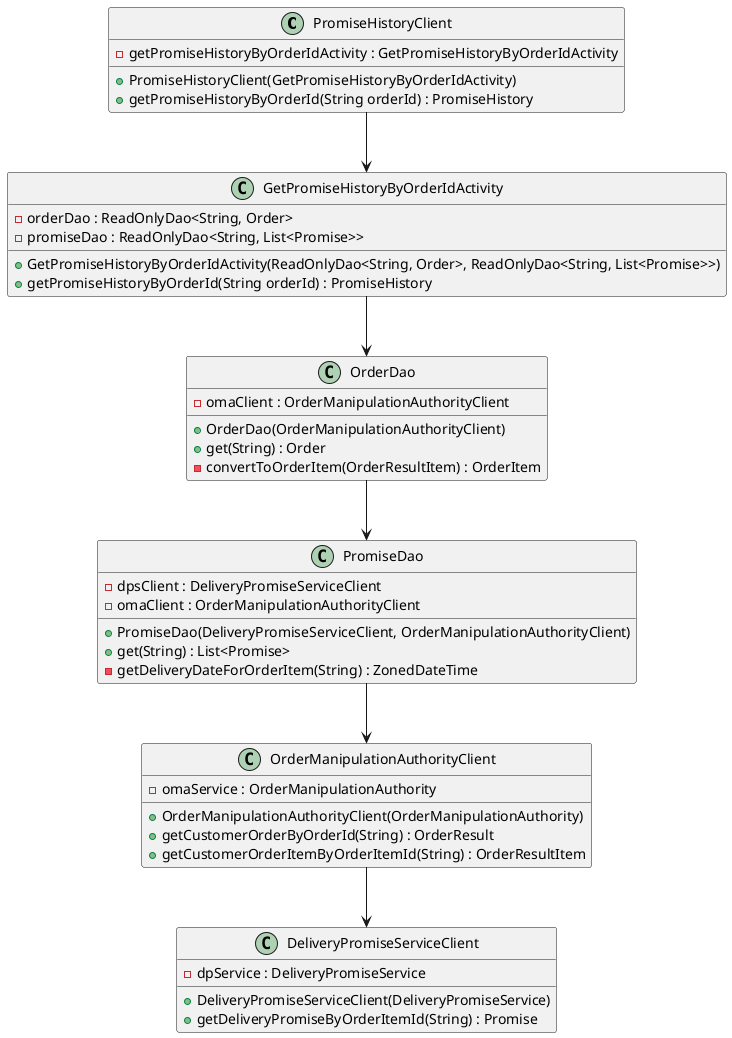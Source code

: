 @startuml
class PromiseHistoryClient{
- getPromiseHistoryByOrderIdActivity : GetPromiseHistoryByOrderIdActivity

+ PromiseHistoryClient(GetPromiseHistoryByOrderIdActivity)
+ getPromiseHistoryByOrderId(String orderId) : PromiseHistory
}

class GetPromiseHistoryByOrderIdActivity{
- orderDao : ReadOnlyDao<String, Order>
- promiseDao : ReadOnlyDao<String, List<Promise>>

+ GetPromiseHistoryByOrderIdActivity(ReadOnlyDao<String, Order>, ReadOnlyDao<String, List<Promise>>)
+ getPromiseHistoryByOrderId(String orderId) : PromiseHistory
}

class OrderDao{
- omaClient : OrderManipulationAuthorityClient

+ OrderDao(OrderManipulationAuthorityClient)
+ get(String) : Order
- convertToOrderItem(OrderResultItem) : OrderItem
}

class PromiseDao{
- dpsClient : DeliveryPromiseServiceClient
- omaClient : OrderManipulationAuthorityClient

+ PromiseDao(DeliveryPromiseServiceClient, OrderManipulationAuthorityClient)
+ get(String) : List<Promise>
- getDeliveryDateForOrderItem(String) : ZonedDateTime
}

class OrderManipulationAuthorityClient{
- omaService : OrderManipulationAuthority

+ OrderManipulationAuthorityClient(OrderManipulationAuthority)
+ getCustomerOrderByOrderId(String) : OrderResult
+ getCustomerOrderItemByOrderItemId(String) : OrderResultItem
}

class DeliveryPromiseServiceClient{
- dpService : DeliveryPromiseService

+ DeliveryPromiseServiceClient(DeliveryPromiseService)
+ getDeliveryPromiseByOrderItemId(String) : Promise
}

PromiseHistoryClient --> GetPromiseHistoryByOrderIdActivity
GetPromiseHistoryByOrderIdActivity --> OrderDao
OrderDao --> PromiseDao
PromiseDao --> OrderManipulationAuthorityClient
OrderManipulationAuthorityClient --> DeliveryPromiseServiceClient
@enduml
